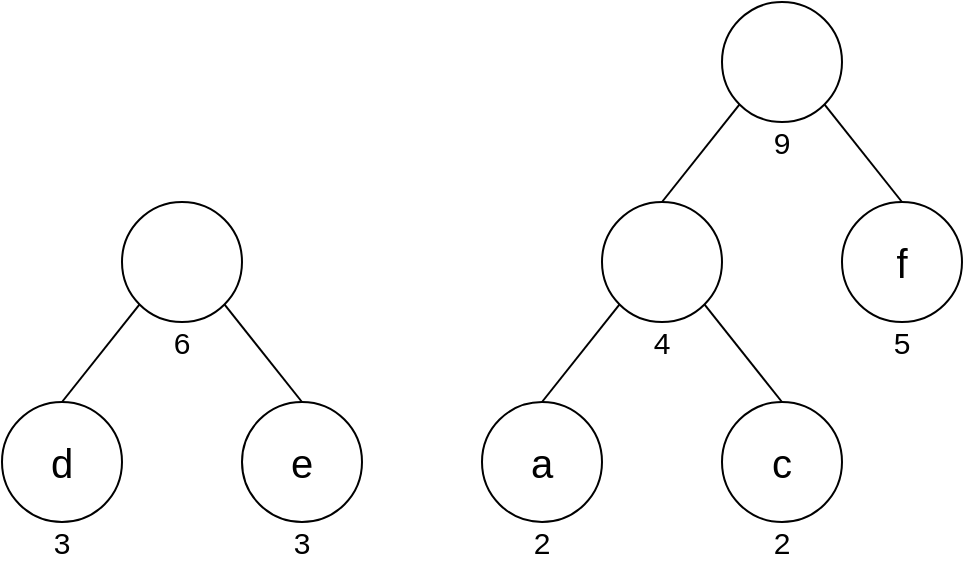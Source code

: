 <mxfile version="20.4.2" type="device"><diagram id="Y-uapxf91R-qB0D4k8d9" name="ページ1"><mxGraphModel dx="1017" dy="412" grid="1" gridSize="10" guides="1" tooltips="1" connect="1" arrows="1" fold="1" page="1" pageScale="1" pageWidth="1169" pageHeight="827" math="0" shadow="0"><root><mxCell id="0"/><mxCell id="1" parent="0"/><mxCell id="_e98vY_LKBtYL3cLuxC4-2" value="" style="ellipse;whiteSpace=wrap;html=1;aspect=fixed;" parent="1" vertex="1"><mxGeometry x="430" y="270" width="60" height="60" as="geometry"/></mxCell><mxCell id="_e98vY_LKBtYL3cLuxC4-5" value="&lt;font style=&quot;font-size: 20px;&quot;&gt;c&lt;/font&gt;" style="ellipse;whiteSpace=wrap;html=1;aspect=fixed;" parent="1" vertex="1"><mxGeometry x="490" y="370" width="60" height="60" as="geometry"/></mxCell><mxCell id="_e98vY_LKBtYL3cLuxC4-12" value="&lt;font style=&quot;font-size: 20px;&quot;&gt;a&lt;/font&gt;" style="ellipse;whiteSpace=wrap;html=1;aspect=fixed;" parent="1" vertex="1"><mxGeometry x="370" y="370" width="60" height="60" as="geometry"/></mxCell><mxCell id="_e98vY_LKBtYL3cLuxC4-16" value="" style="endArrow=none;html=1;rounded=0;fontSize=20;entryX=0.5;entryY=0;entryDx=0;entryDy=0;exitX=1;exitY=1;exitDx=0;exitDy=0;" parent="1" source="_e98vY_LKBtYL3cLuxC4-2" target="_e98vY_LKBtYL3cLuxC4-5" edge="1"><mxGeometry width="50" height="50" relative="1" as="geometry"><mxPoint x="460" y="340" as="sourcePoint"/><mxPoint x="360" y="260" as="targetPoint"/></mxGeometry></mxCell><mxCell id="_e98vY_LKBtYL3cLuxC4-17" value="" style="endArrow=none;html=1;rounded=0;fontSize=20;entryX=0.5;entryY=0;entryDx=0;entryDy=0;exitX=0;exitY=1;exitDx=0;exitDy=0;" parent="1" source="_e98vY_LKBtYL3cLuxC4-2" target="_e98vY_LKBtYL3cLuxC4-12" edge="1"><mxGeometry width="50" height="50" relative="1" as="geometry"><mxPoint x="470" y="340" as="sourcePoint"/><mxPoint x="530" y="380" as="targetPoint"/></mxGeometry></mxCell><mxCell id="BrB-BL9yGo8qm9u_orR--6" value="&lt;font style=&quot;font-size: 15px;&quot;&gt;4&lt;/font&gt;" style="text;html=1;strokeColor=none;fillColor=none;align=center;verticalAlign=middle;whiteSpace=wrap;rounded=0;fontSize=11;" parent="1" vertex="1"><mxGeometry x="440" y="330" width="40" height="20" as="geometry"/></mxCell><mxCell id="BrB-BL9yGo8qm9u_orR--13" value="&lt;font style=&quot;font-size: 15px;&quot;&gt;2&lt;/font&gt;" style="text;html=1;strokeColor=none;fillColor=none;align=center;verticalAlign=middle;whiteSpace=wrap;rounded=0;fontSize=11;" parent="1" vertex="1"><mxGeometry x="380" y="430" width="40" height="20" as="geometry"/></mxCell><mxCell id="BrB-BL9yGo8qm9u_orR--15" value="&lt;font style=&quot;font-size: 15px;&quot;&gt;2&lt;/font&gt;" style="text;html=1;strokeColor=none;fillColor=none;align=center;verticalAlign=middle;whiteSpace=wrap;rounded=0;fontSize=11;" parent="1" vertex="1"><mxGeometry x="500" y="430" width="40" height="20" as="geometry"/></mxCell><mxCell id="IGqGNUEVU1HaNOdeUPLt-1" value="" style="ellipse;whiteSpace=wrap;html=1;aspect=fixed;" parent="1" vertex="1"><mxGeometry x="190" y="270" width="60" height="60" as="geometry"/></mxCell><mxCell id="IGqGNUEVU1HaNOdeUPLt-2" value="&lt;font style=&quot;font-size: 20px;&quot;&gt;e&lt;/font&gt;" style="ellipse;whiteSpace=wrap;html=1;aspect=fixed;" parent="1" vertex="1"><mxGeometry x="250" y="370" width="60" height="60" as="geometry"/></mxCell><mxCell id="IGqGNUEVU1HaNOdeUPLt-3" value="&lt;font style=&quot;font-size: 20px;&quot;&gt;d&lt;/font&gt;" style="ellipse;whiteSpace=wrap;html=1;aspect=fixed;" parent="1" vertex="1"><mxGeometry x="130" y="370" width="60" height="60" as="geometry"/></mxCell><mxCell id="IGqGNUEVU1HaNOdeUPLt-4" value="" style="endArrow=none;html=1;rounded=0;fontSize=20;entryX=0.5;entryY=0;entryDx=0;entryDy=0;exitX=1;exitY=1;exitDx=0;exitDy=0;" parent="1" source="IGqGNUEVU1HaNOdeUPLt-1" target="IGqGNUEVU1HaNOdeUPLt-2" edge="1"><mxGeometry width="50" height="50" relative="1" as="geometry"><mxPoint x="220" y="340" as="sourcePoint"/><mxPoint x="120" y="260" as="targetPoint"/></mxGeometry></mxCell><mxCell id="IGqGNUEVU1HaNOdeUPLt-5" value="" style="endArrow=none;html=1;rounded=0;fontSize=20;entryX=0.5;entryY=0;entryDx=0;entryDy=0;exitX=0;exitY=1;exitDx=0;exitDy=0;" parent="1" source="IGqGNUEVU1HaNOdeUPLt-1" target="IGqGNUEVU1HaNOdeUPLt-3" edge="1"><mxGeometry width="50" height="50" relative="1" as="geometry"><mxPoint x="230" y="340" as="sourcePoint"/><mxPoint x="290" y="380" as="targetPoint"/></mxGeometry></mxCell><mxCell id="IGqGNUEVU1HaNOdeUPLt-6" value="&lt;font style=&quot;font-size: 15px;&quot;&gt;6&lt;/font&gt;" style="text;html=1;strokeColor=none;fillColor=none;align=center;verticalAlign=middle;whiteSpace=wrap;rounded=0;fontSize=11;" parent="1" vertex="1"><mxGeometry x="200" y="330" width="40" height="20" as="geometry"/></mxCell><mxCell id="IGqGNUEVU1HaNOdeUPLt-7" value="&lt;font style=&quot;font-size: 15px;&quot;&gt;3&lt;/font&gt;" style="text;html=1;strokeColor=none;fillColor=none;align=center;verticalAlign=middle;whiteSpace=wrap;rounded=0;fontSize=11;" parent="1" vertex="1"><mxGeometry x="140" y="430" width="40" height="20" as="geometry"/></mxCell><mxCell id="IGqGNUEVU1HaNOdeUPLt-8" value="&lt;font style=&quot;font-size: 15px;&quot;&gt;3&lt;/font&gt;" style="text;html=1;strokeColor=none;fillColor=none;align=center;verticalAlign=middle;whiteSpace=wrap;rounded=0;fontSize=11;" parent="1" vertex="1"><mxGeometry x="260" y="430" width="40" height="20" as="geometry"/></mxCell><mxCell id="KWVYbHAQy7LD2qGAbjSq-7" value="&lt;font style=&quot;font-size: 20px;&quot;&gt;f&lt;/font&gt;" style="ellipse;whiteSpace=wrap;html=1;aspect=fixed;" vertex="1" parent="1"><mxGeometry x="550" y="270" width="60" height="60" as="geometry"/></mxCell><mxCell id="KWVYbHAQy7LD2qGAbjSq-8" value="&lt;font style=&quot;font-size: 15px;&quot;&gt;5&lt;/font&gt;" style="text;html=1;strokeColor=none;fillColor=none;align=center;verticalAlign=middle;whiteSpace=wrap;rounded=0;fontSize=11;" vertex="1" parent="1"><mxGeometry x="560" y="330" width="40" height="20" as="geometry"/></mxCell><mxCell id="KWVYbHAQy7LD2qGAbjSq-9" value="" style="ellipse;whiteSpace=wrap;html=1;aspect=fixed;" vertex="1" parent="1"><mxGeometry x="490" y="170" width="60" height="60" as="geometry"/></mxCell><mxCell id="KWVYbHAQy7LD2qGAbjSq-10" value="&lt;font style=&quot;font-size: 15px;&quot;&gt;9&lt;/font&gt;" style="text;html=1;strokeColor=none;fillColor=none;align=center;verticalAlign=middle;whiteSpace=wrap;rounded=0;fontSize=11;" vertex="1" parent="1"><mxGeometry x="500" y="230" width="40" height="20" as="geometry"/></mxCell><mxCell id="KWVYbHAQy7LD2qGAbjSq-11" value="" style="endArrow=none;html=1;rounded=0;entryX=0;entryY=1;entryDx=0;entryDy=0;exitX=0.5;exitY=0;exitDx=0;exitDy=0;" edge="1" parent="1" target="KWVYbHAQy7LD2qGAbjSq-9"><mxGeometry width="50" height="50" relative="1" as="geometry"><mxPoint x="460" y="270" as="sourcePoint"/><mxPoint x="460" y="215" as="targetPoint"/></mxGeometry></mxCell><mxCell id="KWVYbHAQy7LD2qGAbjSq-12" value="" style="endArrow=none;html=1;rounded=0;entryX=0.5;entryY=0;entryDx=0;entryDy=0;exitX=1;exitY=1;exitDx=0;exitDy=0;" edge="1" parent="1" source="KWVYbHAQy7LD2qGAbjSq-9" target="KWVYbHAQy7LD2qGAbjSq-7"><mxGeometry width="50" height="50" relative="1" as="geometry"><mxPoint x="470" y="280" as="sourcePoint"/><mxPoint x="508.787" y="231.213" as="targetPoint"/></mxGeometry></mxCell></root></mxGraphModel></diagram></mxfile>